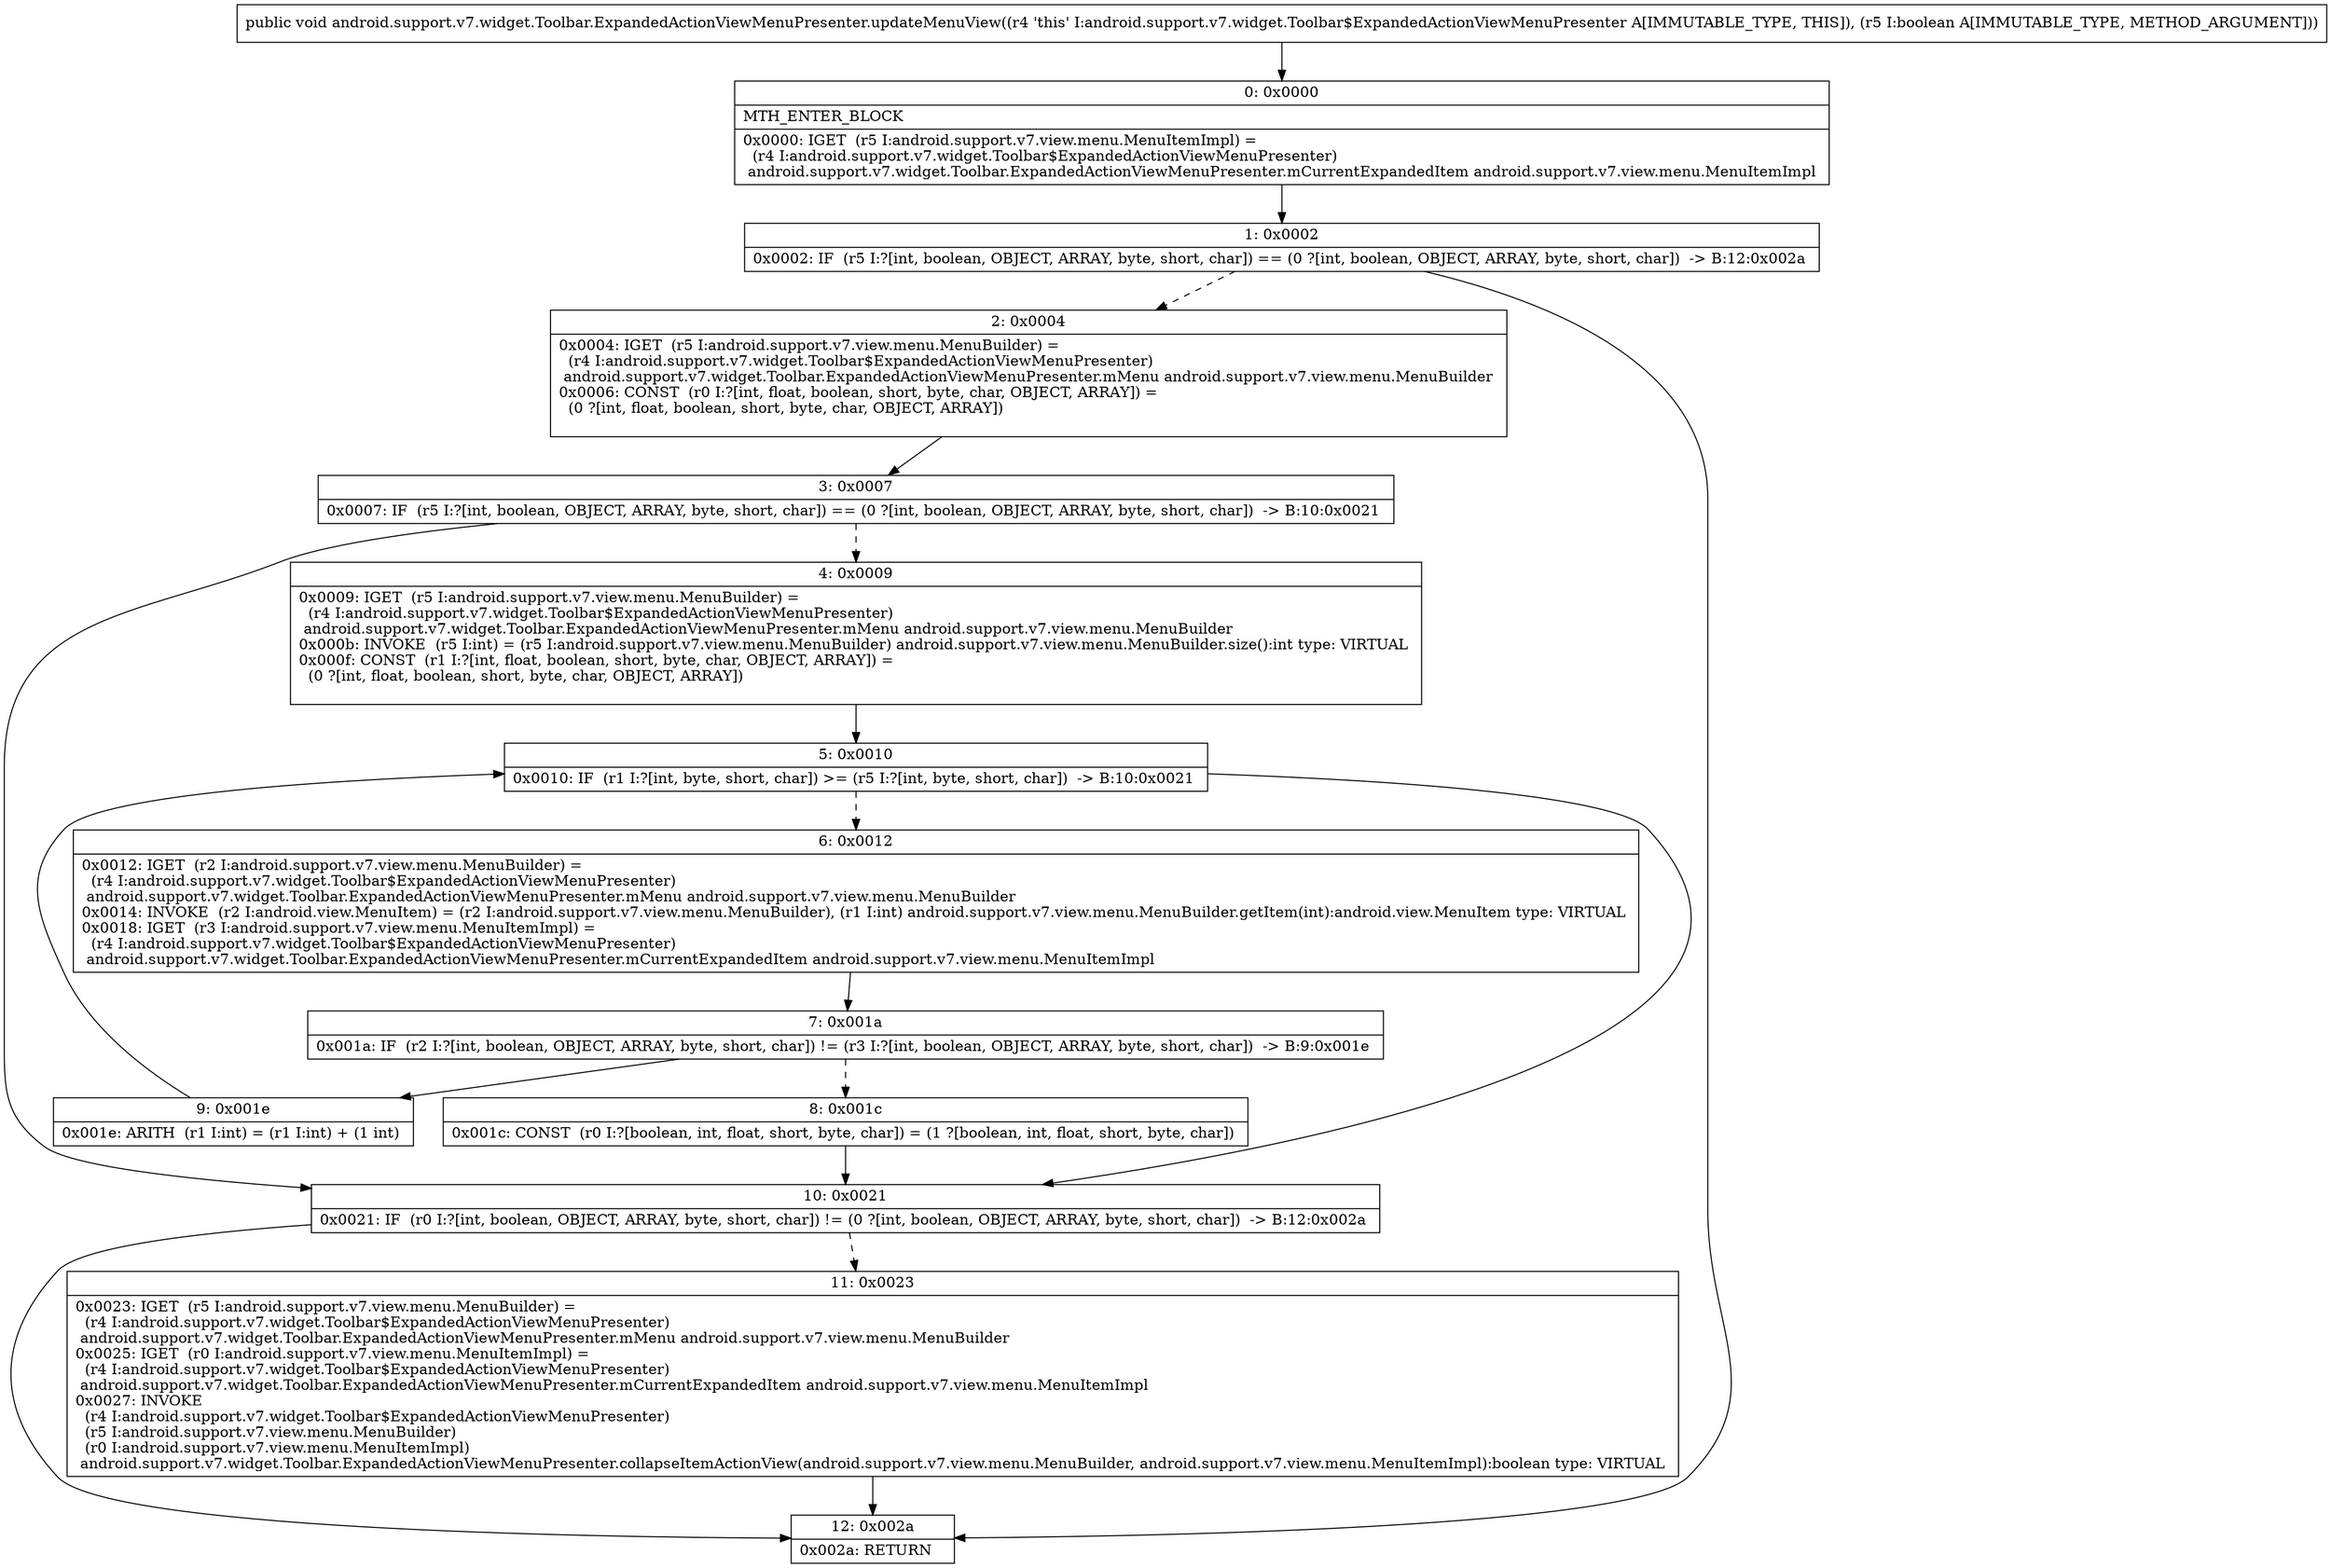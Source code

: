 digraph "CFG forandroid.support.v7.widget.Toolbar.ExpandedActionViewMenuPresenter.updateMenuView(Z)V" {
Node_0 [shape=record,label="{0\:\ 0x0000|MTH_ENTER_BLOCK\l|0x0000: IGET  (r5 I:android.support.v7.view.menu.MenuItemImpl) = \l  (r4 I:android.support.v7.widget.Toolbar$ExpandedActionViewMenuPresenter)\l android.support.v7.widget.Toolbar.ExpandedActionViewMenuPresenter.mCurrentExpandedItem android.support.v7.view.menu.MenuItemImpl \l}"];
Node_1 [shape=record,label="{1\:\ 0x0002|0x0002: IF  (r5 I:?[int, boolean, OBJECT, ARRAY, byte, short, char]) == (0 ?[int, boolean, OBJECT, ARRAY, byte, short, char])  \-\> B:12:0x002a \l}"];
Node_2 [shape=record,label="{2\:\ 0x0004|0x0004: IGET  (r5 I:android.support.v7.view.menu.MenuBuilder) = \l  (r4 I:android.support.v7.widget.Toolbar$ExpandedActionViewMenuPresenter)\l android.support.v7.widget.Toolbar.ExpandedActionViewMenuPresenter.mMenu android.support.v7.view.menu.MenuBuilder \l0x0006: CONST  (r0 I:?[int, float, boolean, short, byte, char, OBJECT, ARRAY]) = \l  (0 ?[int, float, boolean, short, byte, char, OBJECT, ARRAY])\l \l}"];
Node_3 [shape=record,label="{3\:\ 0x0007|0x0007: IF  (r5 I:?[int, boolean, OBJECT, ARRAY, byte, short, char]) == (0 ?[int, boolean, OBJECT, ARRAY, byte, short, char])  \-\> B:10:0x0021 \l}"];
Node_4 [shape=record,label="{4\:\ 0x0009|0x0009: IGET  (r5 I:android.support.v7.view.menu.MenuBuilder) = \l  (r4 I:android.support.v7.widget.Toolbar$ExpandedActionViewMenuPresenter)\l android.support.v7.widget.Toolbar.ExpandedActionViewMenuPresenter.mMenu android.support.v7.view.menu.MenuBuilder \l0x000b: INVOKE  (r5 I:int) = (r5 I:android.support.v7.view.menu.MenuBuilder) android.support.v7.view.menu.MenuBuilder.size():int type: VIRTUAL \l0x000f: CONST  (r1 I:?[int, float, boolean, short, byte, char, OBJECT, ARRAY]) = \l  (0 ?[int, float, boolean, short, byte, char, OBJECT, ARRAY])\l \l}"];
Node_5 [shape=record,label="{5\:\ 0x0010|0x0010: IF  (r1 I:?[int, byte, short, char]) \>= (r5 I:?[int, byte, short, char])  \-\> B:10:0x0021 \l}"];
Node_6 [shape=record,label="{6\:\ 0x0012|0x0012: IGET  (r2 I:android.support.v7.view.menu.MenuBuilder) = \l  (r4 I:android.support.v7.widget.Toolbar$ExpandedActionViewMenuPresenter)\l android.support.v7.widget.Toolbar.ExpandedActionViewMenuPresenter.mMenu android.support.v7.view.menu.MenuBuilder \l0x0014: INVOKE  (r2 I:android.view.MenuItem) = (r2 I:android.support.v7.view.menu.MenuBuilder), (r1 I:int) android.support.v7.view.menu.MenuBuilder.getItem(int):android.view.MenuItem type: VIRTUAL \l0x0018: IGET  (r3 I:android.support.v7.view.menu.MenuItemImpl) = \l  (r4 I:android.support.v7.widget.Toolbar$ExpandedActionViewMenuPresenter)\l android.support.v7.widget.Toolbar.ExpandedActionViewMenuPresenter.mCurrentExpandedItem android.support.v7.view.menu.MenuItemImpl \l}"];
Node_7 [shape=record,label="{7\:\ 0x001a|0x001a: IF  (r2 I:?[int, boolean, OBJECT, ARRAY, byte, short, char]) != (r3 I:?[int, boolean, OBJECT, ARRAY, byte, short, char])  \-\> B:9:0x001e \l}"];
Node_8 [shape=record,label="{8\:\ 0x001c|0x001c: CONST  (r0 I:?[boolean, int, float, short, byte, char]) = (1 ?[boolean, int, float, short, byte, char]) \l}"];
Node_9 [shape=record,label="{9\:\ 0x001e|0x001e: ARITH  (r1 I:int) = (r1 I:int) + (1 int) \l}"];
Node_10 [shape=record,label="{10\:\ 0x0021|0x0021: IF  (r0 I:?[int, boolean, OBJECT, ARRAY, byte, short, char]) != (0 ?[int, boolean, OBJECT, ARRAY, byte, short, char])  \-\> B:12:0x002a \l}"];
Node_11 [shape=record,label="{11\:\ 0x0023|0x0023: IGET  (r5 I:android.support.v7.view.menu.MenuBuilder) = \l  (r4 I:android.support.v7.widget.Toolbar$ExpandedActionViewMenuPresenter)\l android.support.v7.widget.Toolbar.ExpandedActionViewMenuPresenter.mMenu android.support.v7.view.menu.MenuBuilder \l0x0025: IGET  (r0 I:android.support.v7.view.menu.MenuItemImpl) = \l  (r4 I:android.support.v7.widget.Toolbar$ExpandedActionViewMenuPresenter)\l android.support.v7.widget.Toolbar.ExpandedActionViewMenuPresenter.mCurrentExpandedItem android.support.v7.view.menu.MenuItemImpl \l0x0027: INVOKE  \l  (r4 I:android.support.v7.widget.Toolbar$ExpandedActionViewMenuPresenter)\l  (r5 I:android.support.v7.view.menu.MenuBuilder)\l  (r0 I:android.support.v7.view.menu.MenuItemImpl)\l android.support.v7.widget.Toolbar.ExpandedActionViewMenuPresenter.collapseItemActionView(android.support.v7.view.menu.MenuBuilder, android.support.v7.view.menu.MenuItemImpl):boolean type: VIRTUAL \l}"];
Node_12 [shape=record,label="{12\:\ 0x002a|0x002a: RETURN   \l}"];
MethodNode[shape=record,label="{public void android.support.v7.widget.Toolbar.ExpandedActionViewMenuPresenter.updateMenuView((r4 'this' I:android.support.v7.widget.Toolbar$ExpandedActionViewMenuPresenter A[IMMUTABLE_TYPE, THIS]), (r5 I:boolean A[IMMUTABLE_TYPE, METHOD_ARGUMENT])) }"];
MethodNode -> Node_0;
Node_0 -> Node_1;
Node_1 -> Node_2[style=dashed];
Node_1 -> Node_12;
Node_2 -> Node_3;
Node_3 -> Node_4[style=dashed];
Node_3 -> Node_10;
Node_4 -> Node_5;
Node_5 -> Node_6[style=dashed];
Node_5 -> Node_10;
Node_6 -> Node_7;
Node_7 -> Node_8[style=dashed];
Node_7 -> Node_9;
Node_8 -> Node_10;
Node_9 -> Node_5;
Node_10 -> Node_11[style=dashed];
Node_10 -> Node_12;
Node_11 -> Node_12;
}

